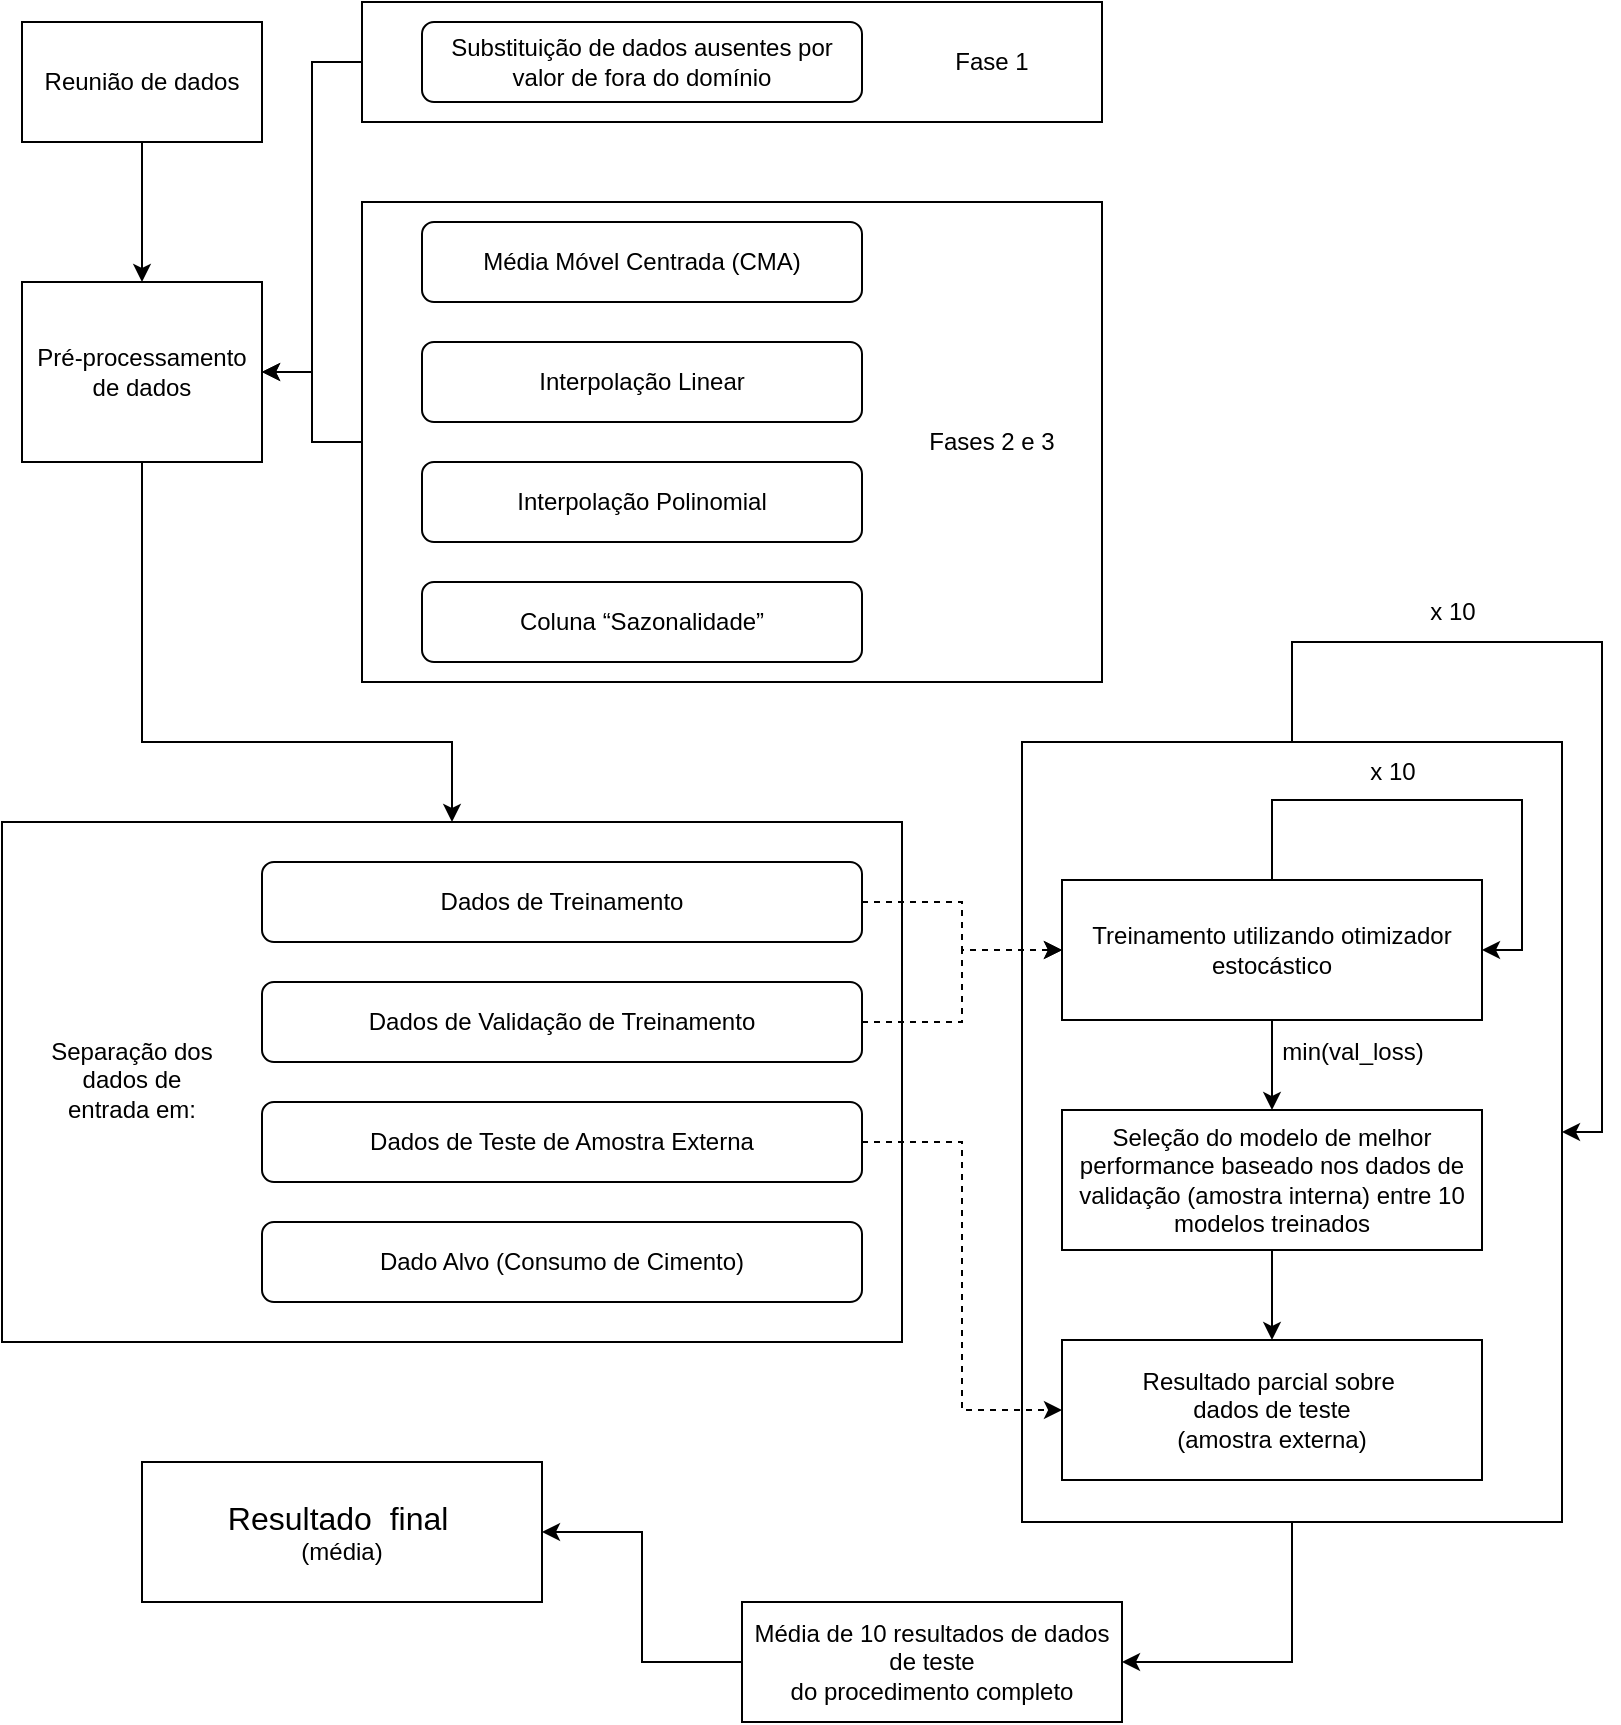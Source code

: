 <mxfile version="22.1.4" type="device">
  <diagram name="Page-1" id="-tETGwES6t3e2pbt9JLC">
    <mxGraphModel dx="2560" dy="1355" grid="1" gridSize="10" guides="1" tooltips="1" connect="1" arrows="1" fold="1" page="1" pageScale="1" pageWidth="827" pageHeight="1169" math="0" shadow="0">
      <root>
        <mxCell id="0" />
        <mxCell id="1" parent="0" />
        <mxCell id="9oYUy_fkPgBR0n7V9dYx-12" value="" style="rounded=0;whiteSpace=wrap;html=1;fillColor=none;strokeColor=#000000;" vertex="1" parent="1">
          <mxGeometry x="190" y="130" width="370" height="240" as="geometry" />
        </mxCell>
        <mxCell id="9oYUy_fkPgBR0n7V9dYx-14" value="" style="rounded=0;whiteSpace=wrap;html=1;fillColor=none;strokeColor=#000000;" vertex="1" parent="1">
          <mxGeometry x="190" y="30" width="370" height="60" as="geometry" />
        </mxCell>
        <mxCell id="9oYUy_fkPgBR0n7V9dYx-38" value="" style="rounded=0;whiteSpace=wrap;html=1;fillColor=none;strokeColor=#000000;" vertex="1" parent="1">
          <mxGeometry x="520" y="400" width="270" height="390" as="geometry" />
        </mxCell>
        <mxCell id="9oYUy_fkPgBR0n7V9dYx-22" style="edgeStyle=orthogonalEdgeStyle;rounded=0;orthogonalLoop=1;jettySize=auto;html=1;entryX=0.5;entryY=0;entryDx=0;entryDy=0;strokeColor=#000000;" edge="1" parent="1" source="9oYUy_fkPgBR0n7V9dYx-1" target="9oYUy_fkPgBR0n7V9dYx-2">
          <mxGeometry relative="1" as="geometry" />
        </mxCell>
        <mxCell id="9oYUy_fkPgBR0n7V9dYx-1" value="Reunião de dados" style="rounded=0;whiteSpace=wrap;html=1;fillColor=none;strokeColor=#000000;" vertex="1" parent="1">
          <mxGeometry x="20" y="40" width="120" height="60" as="geometry" />
        </mxCell>
        <mxCell id="9oYUy_fkPgBR0n7V9dYx-23" style="edgeStyle=orthogonalEdgeStyle;rounded=0;orthogonalLoop=1;jettySize=auto;html=1;strokeColor=#000000;" edge="1" parent="1" source="9oYUy_fkPgBR0n7V9dYx-2" target="9oYUy_fkPgBR0n7V9dYx-21">
          <mxGeometry relative="1" as="geometry">
            <Array as="points">
              <mxPoint x="80" y="400" />
              <mxPoint x="235" y="400" />
            </Array>
          </mxGeometry>
        </mxCell>
        <mxCell id="9oYUy_fkPgBR0n7V9dYx-2" value="Pré-processamento&lt;br&gt;de dados" style="rounded=0;whiteSpace=wrap;html=1;fillColor=none;strokeColor=#000000;" vertex="1" parent="1">
          <mxGeometry x="20" y="170" width="120" height="90" as="geometry" />
        </mxCell>
        <mxCell id="9oYUy_fkPgBR0n7V9dYx-7" value="Substituição de dados ausentes por valor de fora do domínio " style="rounded=1;whiteSpace=wrap;html=1;fillColor=none;strokeColor=#000000;" vertex="1" parent="1">
          <mxGeometry x="220" y="40" width="220" height="40" as="geometry" />
        </mxCell>
        <mxCell id="9oYUy_fkPgBR0n7V9dYx-17" style="edgeStyle=orthogonalEdgeStyle;rounded=0;orthogonalLoop=1;jettySize=auto;html=1;entryX=1;entryY=0.5;entryDx=0;entryDy=0;strokeColor=#000000;" edge="1" parent="1" source="9oYUy_fkPgBR0n7V9dYx-12" target="9oYUy_fkPgBR0n7V9dYx-2">
          <mxGeometry relative="1" as="geometry" />
        </mxCell>
        <mxCell id="9oYUy_fkPgBR0n7V9dYx-16" style="edgeStyle=orthogonalEdgeStyle;rounded=0;orthogonalLoop=1;jettySize=auto;html=1;exitX=0;exitY=0.5;exitDx=0;exitDy=0;entryX=1;entryY=0.5;entryDx=0;entryDy=0;strokeColor=#000000;" edge="1" parent="1" source="9oYUy_fkPgBR0n7V9dYx-14" target="9oYUy_fkPgBR0n7V9dYx-2">
          <mxGeometry relative="1" as="geometry" />
        </mxCell>
        <mxCell id="9oYUy_fkPgBR0n7V9dYx-15" value="Fase 1" style="text;html=1;strokeColor=none;fillColor=none;align=center;verticalAlign=middle;whiteSpace=wrap;rounded=0;" vertex="1" parent="1">
          <mxGeometry x="470" y="45" width="70" height="30" as="geometry" />
        </mxCell>
        <mxCell id="9oYUy_fkPgBR0n7V9dYx-21" value="" style="rounded=0;whiteSpace=wrap;html=1;fillColor=none;strokeColor=#000000;" vertex="1" parent="1">
          <mxGeometry x="10" y="440" width="450" height="260" as="geometry" />
        </mxCell>
        <mxCell id="9oYUy_fkPgBR0n7V9dYx-46" style="edgeStyle=orthogonalEdgeStyle;rounded=0;orthogonalLoop=1;jettySize=auto;html=1;entryX=0;entryY=0.5;entryDx=0;entryDy=0;dashed=1;strokeColor=#000000;" edge="1" parent="1" source="9oYUy_fkPgBR0n7V9dYx-25" target="9oYUy_fkPgBR0n7V9dYx-30">
          <mxGeometry relative="1" as="geometry" />
        </mxCell>
        <mxCell id="9oYUy_fkPgBR0n7V9dYx-25" value="Dados de Treinamento" style="rounded=1;whiteSpace=wrap;html=1;fillColor=none;strokeColor=#000000;" vertex="1" parent="1">
          <mxGeometry x="140" y="460" width="300" height="40" as="geometry" />
        </mxCell>
        <mxCell id="9oYUy_fkPgBR0n7V9dYx-47" style="edgeStyle=orthogonalEdgeStyle;rounded=0;orthogonalLoop=1;jettySize=auto;html=1;entryX=0;entryY=0.5;entryDx=0;entryDy=0;dashed=1;strokeColor=#000000;" edge="1" parent="1" source="9oYUy_fkPgBR0n7V9dYx-26" target="9oYUy_fkPgBR0n7V9dYx-30">
          <mxGeometry relative="1" as="geometry" />
        </mxCell>
        <mxCell id="9oYUy_fkPgBR0n7V9dYx-26" value="Dados de Validação de Treinamento" style="rounded=1;whiteSpace=wrap;html=1;fillColor=none;strokeColor=#000000;" vertex="1" parent="1">
          <mxGeometry x="140" y="520" width="300" height="40" as="geometry" />
        </mxCell>
        <mxCell id="9oYUy_fkPgBR0n7V9dYx-48" style="edgeStyle=orthogonalEdgeStyle;rounded=0;orthogonalLoop=1;jettySize=auto;html=1;entryX=0;entryY=0.5;entryDx=0;entryDy=0;dashed=1;strokeColor=#000000;" edge="1" parent="1" source="9oYUy_fkPgBR0n7V9dYx-27" target="9oYUy_fkPgBR0n7V9dYx-36">
          <mxGeometry relative="1" as="geometry">
            <Array as="points">
              <mxPoint x="490" y="600" />
              <mxPoint x="490" y="734" />
            </Array>
          </mxGeometry>
        </mxCell>
        <mxCell id="9oYUy_fkPgBR0n7V9dYx-27" value="Dados de Teste de Amostra Externa" style="rounded=1;whiteSpace=wrap;html=1;fillColor=none;strokeColor=#000000;" vertex="1" parent="1">
          <mxGeometry x="140" y="580" width="300" height="40" as="geometry" />
        </mxCell>
        <mxCell id="9oYUy_fkPgBR0n7V9dYx-28" value="Dado Alvo (Consumo de Cimento)" style="rounded=1;whiteSpace=wrap;html=1;fillColor=none;strokeColor=#000000;" vertex="1" parent="1">
          <mxGeometry x="140" y="640" width="300" height="40" as="geometry" />
        </mxCell>
        <mxCell id="9oYUy_fkPgBR0n7V9dYx-34" style="edgeStyle=orthogonalEdgeStyle;rounded=0;orthogonalLoop=1;jettySize=auto;html=1;entryX=0.5;entryY=0;entryDx=0;entryDy=0;strokeColor=#000000;" edge="1" parent="1" source="9oYUy_fkPgBR0n7V9dYx-30" target="9oYUy_fkPgBR0n7V9dYx-31">
          <mxGeometry relative="1" as="geometry" />
        </mxCell>
        <mxCell id="9oYUy_fkPgBR0n7V9dYx-30" value="Treinamento utilizando otimizador estocástico" style="rounded=0;whiteSpace=wrap;html=1;fillColor=none;strokeColor=#000000;" vertex="1" parent="1">
          <mxGeometry x="540" y="469" width="210" height="70" as="geometry" />
        </mxCell>
        <mxCell id="9oYUy_fkPgBR0n7V9dYx-37" style="edgeStyle=orthogonalEdgeStyle;rounded=0;orthogonalLoop=1;jettySize=auto;html=1;entryX=0.5;entryY=0;entryDx=0;entryDy=0;strokeColor=#000000;" edge="1" parent="1" source="9oYUy_fkPgBR0n7V9dYx-31" target="9oYUy_fkPgBR0n7V9dYx-36">
          <mxGeometry relative="1" as="geometry" />
        </mxCell>
        <mxCell id="9oYUy_fkPgBR0n7V9dYx-31" value="Seleção do modelo de melhor performance baseado nos dados de validação (amostra interna) entre 10 modelos treinados" style="rounded=0;whiteSpace=wrap;html=1;fillColor=none;strokeColor=#000000;" vertex="1" parent="1">
          <mxGeometry x="540" y="584" width="210" height="70" as="geometry" />
        </mxCell>
        <mxCell id="9oYUy_fkPgBR0n7V9dYx-32" style="edgeStyle=orthogonalEdgeStyle;rounded=0;orthogonalLoop=1;jettySize=auto;html=1;entryX=1;entryY=0.5;entryDx=0;entryDy=0;strokeColor=#000000;" edge="1" parent="1" source="9oYUy_fkPgBR0n7V9dYx-30" target="9oYUy_fkPgBR0n7V9dYx-30">
          <mxGeometry relative="1" as="geometry">
            <Array as="points">
              <mxPoint x="645" y="429" />
              <mxPoint x="770" y="429" />
              <mxPoint x="770" y="504" />
            </Array>
          </mxGeometry>
        </mxCell>
        <mxCell id="9oYUy_fkPgBR0n7V9dYx-43" style="edgeStyle=orthogonalEdgeStyle;rounded=0;orthogonalLoop=1;jettySize=auto;html=1;entryX=1;entryY=0.5;entryDx=0;entryDy=0;strokeColor=#000000;" edge="1" parent="1" source="9oYUy_fkPgBR0n7V9dYx-38" target="9oYUy_fkPgBR0n7V9dYx-42">
          <mxGeometry relative="1" as="geometry" />
        </mxCell>
        <mxCell id="9oYUy_fkPgBR0n7V9dYx-33" value="x 10" style="text;html=1;align=center;verticalAlign=middle;resizable=0;points=[];autosize=1;strokeColor=none;fillColor=none;" vertex="1" parent="1">
          <mxGeometry x="680" y="400" width="50" height="30" as="geometry" />
        </mxCell>
        <mxCell id="9oYUy_fkPgBR0n7V9dYx-36" value="&lt;div&gt;Resultado parcial sobre&amp;nbsp;&lt;/div&gt;&lt;div&gt;dados de teste&lt;/div&gt;&lt;div&gt;(amostra externa)&lt;br&gt;&lt;/div&gt;" style="rounded=0;whiteSpace=wrap;html=1;fillColor=none;strokeColor=#000000;" vertex="1" parent="1">
          <mxGeometry x="540" y="699" width="210" height="70" as="geometry" />
        </mxCell>
        <mxCell id="9oYUy_fkPgBR0n7V9dYx-40" value="x 10" style="text;html=1;align=center;verticalAlign=middle;resizable=0;points=[];autosize=1;strokeColor=none;fillColor=none;" vertex="1" parent="1">
          <mxGeometry x="710" y="320" width="50" height="30" as="geometry" />
        </mxCell>
        <mxCell id="9oYUy_fkPgBR0n7V9dYx-41" value="&lt;div&gt;&lt;font style=&quot;font-size: 16px;&quot;&gt;Resultado&amp;nbsp; final&lt;/font&gt;&lt;font style=&quot;font-size: 14px;&quot;&gt;&amp;nbsp;&lt;/font&gt;&lt;/div&gt;&lt;div&gt;&lt;font style=&quot;font-size: 12px;&quot;&gt;(média)&lt;/font&gt;&lt;/div&gt;" style="rounded=0;whiteSpace=wrap;html=1;fillColor=none;strokeColor=#000000;" vertex="1" parent="1">
          <mxGeometry x="80" y="760" width="200" height="70" as="geometry" />
        </mxCell>
        <mxCell id="9oYUy_fkPgBR0n7V9dYx-44" style="edgeStyle=orthogonalEdgeStyle;rounded=0;orthogonalLoop=1;jettySize=auto;html=1;entryX=1;entryY=0.5;entryDx=0;entryDy=0;strokeColor=#000000;" edge="1" parent="1" source="9oYUy_fkPgBR0n7V9dYx-42" target="9oYUy_fkPgBR0n7V9dYx-41">
          <mxGeometry relative="1" as="geometry" />
        </mxCell>
        <mxCell id="9oYUy_fkPgBR0n7V9dYx-42" value="&lt;div&gt;Média de 10 resultados de dados de teste&lt;/div&gt;&lt;div&gt;do procedimento completo&lt;br&gt;&lt;/div&gt;" style="rounded=0;whiteSpace=wrap;html=1;fillColor=none;strokeColor=#000000;" vertex="1" parent="1">
          <mxGeometry x="380" y="830" width="190" height="60" as="geometry" />
        </mxCell>
        <mxCell id="9oYUy_fkPgBR0n7V9dYx-45" value="min(val_loss)" style="text;html=1;align=center;verticalAlign=middle;resizable=0;points=[];autosize=1;strokeColor=none;fillColor=none;" vertex="1" parent="1">
          <mxGeometry x="640" y="540" width="90" height="30" as="geometry" />
        </mxCell>
        <mxCell id="9oYUy_fkPgBR0n7V9dYx-49" style="edgeStyle=orthogonalEdgeStyle;rounded=0;orthogonalLoop=1;jettySize=auto;html=1;entryX=1;entryY=0.5;entryDx=0;entryDy=0;strokeColor=#000000;" edge="1" parent="1" source="9oYUy_fkPgBR0n7V9dYx-38" target="9oYUy_fkPgBR0n7V9dYx-38">
          <mxGeometry relative="1" as="geometry">
            <Array as="points">
              <mxPoint x="655" y="350" />
              <mxPoint x="810" y="350" />
              <mxPoint x="810" y="595" />
            </Array>
          </mxGeometry>
        </mxCell>
        <mxCell id="9oYUy_fkPgBR0n7V9dYx-8" value="Média Móvel Centrada (CMA)" style="rounded=1;whiteSpace=wrap;html=1;fillColor=none;strokeColor=#000000;" vertex="1" parent="1">
          <mxGeometry x="220" y="140" width="220" height="40" as="geometry" />
        </mxCell>
        <mxCell id="9oYUy_fkPgBR0n7V9dYx-9" value="Interpolação Linear" style="rounded=1;whiteSpace=wrap;html=1;fillColor=none;strokeColor=#000000;" vertex="1" parent="1">
          <mxGeometry x="220" y="200" width="220" height="40" as="geometry" />
        </mxCell>
        <mxCell id="9oYUy_fkPgBR0n7V9dYx-10" value="Interpolação Polinomial" style="rounded=1;whiteSpace=wrap;html=1;fillColor=none;strokeColor=#000000;" vertex="1" parent="1">
          <mxGeometry x="220" y="260" width="220" height="40" as="geometry" />
        </mxCell>
        <mxCell id="9oYUy_fkPgBR0n7V9dYx-11" value="Coluna “Sazonalidade”" style="rounded=1;whiteSpace=wrap;html=1;fillColor=none;strokeColor=#000000;" vertex="1" parent="1">
          <mxGeometry x="220" y="320" width="220" height="40" as="geometry" />
        </mxCell>
        <mxCell id="9oYUy_fkPgBR0n7V9dYx-13" value="&lt;div&gt;Fases 2 e 3&lt;/div&gt;" style="text;html=1;strokeColor=none;fillColor=none;align=center;verticalAlign=middle;whiteSpace=wrap;rounded=0;" vertex="1" parent="1">
          <mxGeometry x="470" y="235" width="70" height="30" as="geometry" />
        </mxCell>
        <mxCell id="9oYUy_fkPgBR0n7V9dYx-51" value="Separação dos dados de entrada em:" style="text;html=1;strokeColor=none;fillColor=none;align=center;verticalAlign=middle;whiteSpace=wrap;rounded=0;" vertex="1" parent="1">
          <mxGeometry x="30" y="539" width="90" height="60" as="geometry" />
        </mxCell>
      </root>
    </mxGraphModel>
  </diagram>
</mxfile>
